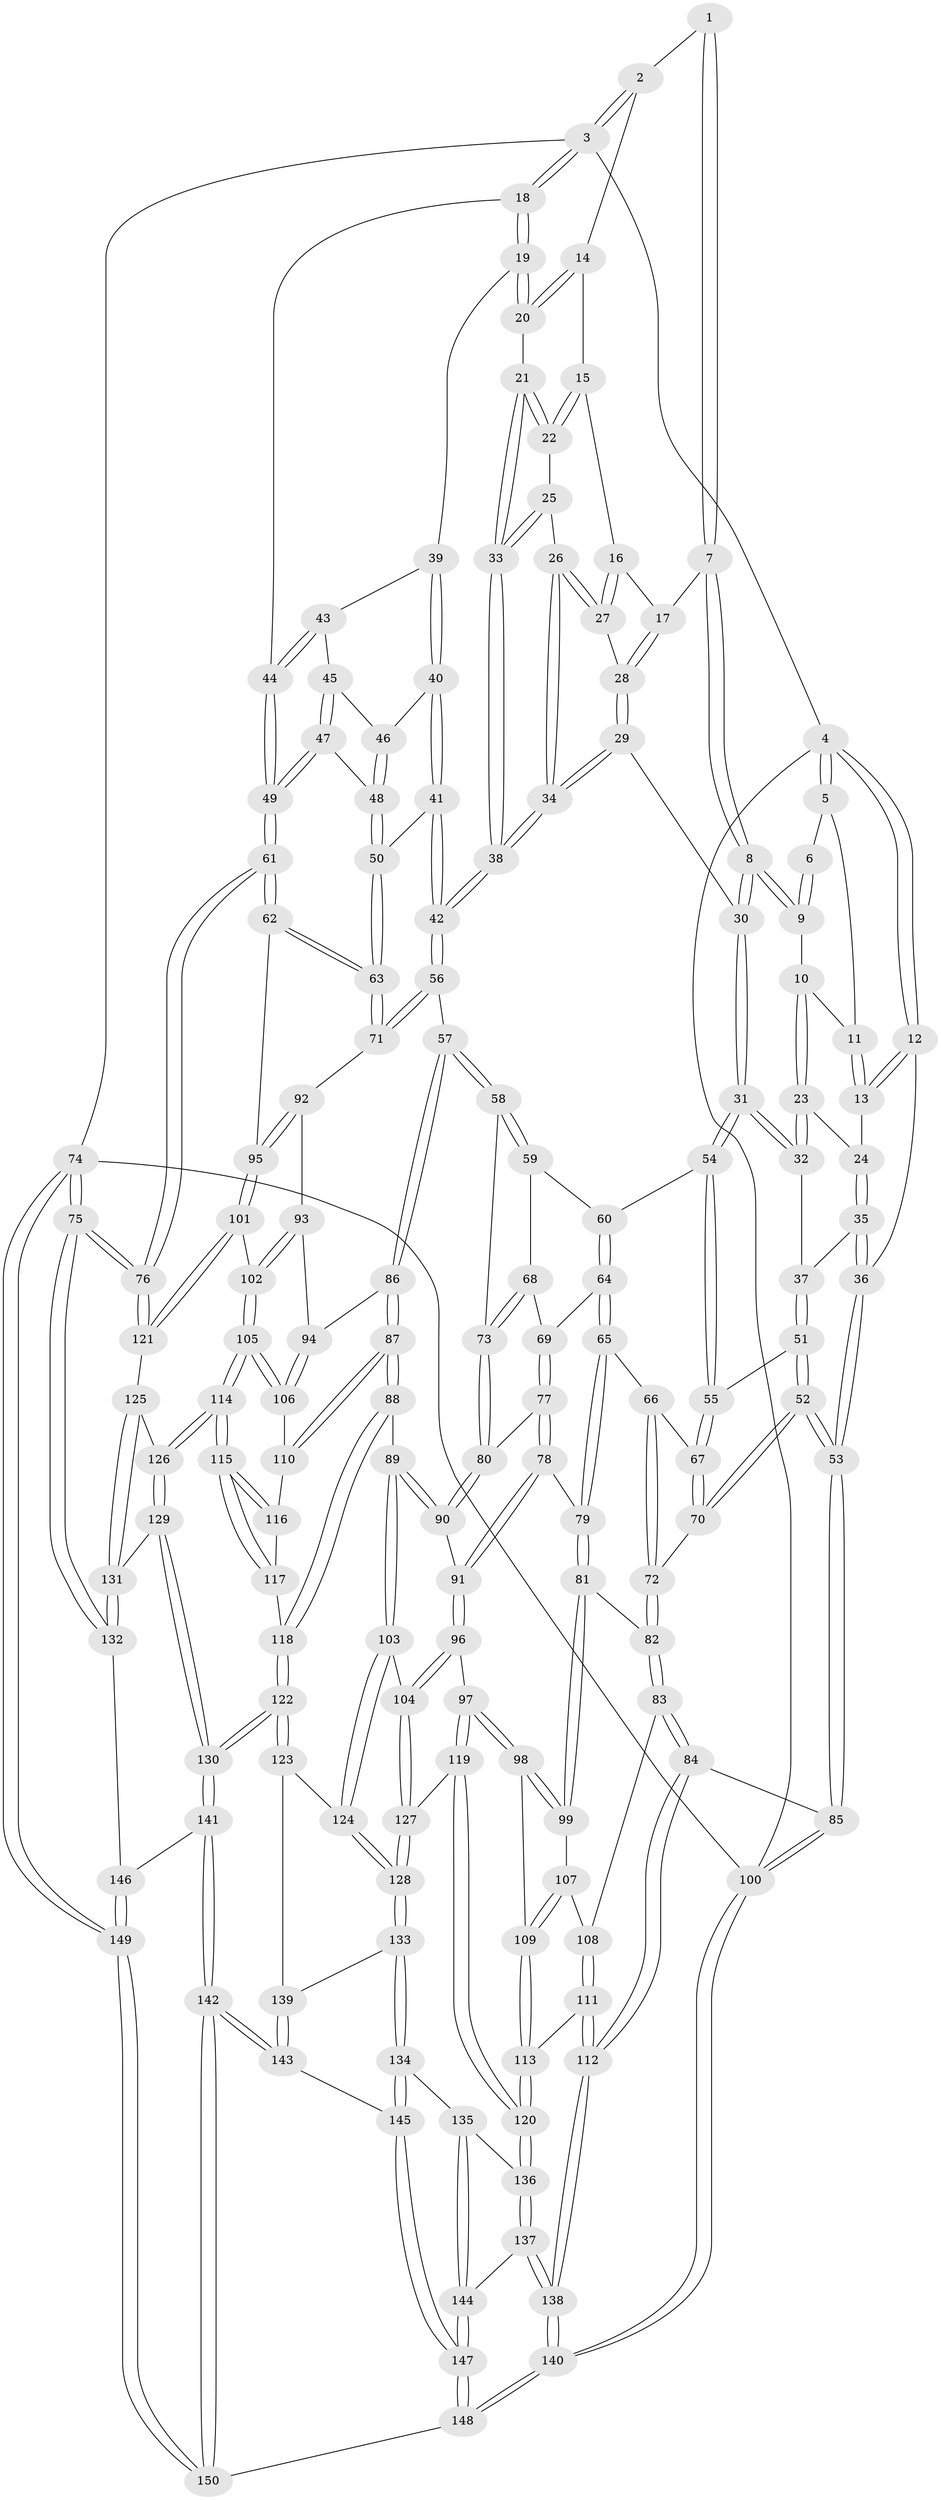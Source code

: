 // coarse degree distribution, {4: 0.35555555555555557, 5: 0.4222222222222222, 3: 0.1, 7: 0.03333333333333333, 6: 0.07777777777777778, 8: 0.011111111111111112}
// Generated by graph-tools (version 1.1) at 2025/06/03/04/25 22:06:28]
// undirected, 150 vertices, 372 edges
graph export_dot {
graph [start="1"]
  node [color=gray90,style=filled];
  1 [pos="+0.4769144413442935+0"];
  2 [pos="+0.7132436437065051+0"];
  3 [pos="+1+0"];
  4 [pos="+0+0"];
  5 [pos="+0.21521868737241043+0"];
  6 [pos="+0.28550109622124287+0"];
  7 [pos="+0.4499279301295402+0.046026771030820694"];
  8 [pos="+0.38810769040074944+0.1139773827581657"];
  9 [pos="+0.3354712313482054+0.055610259226233374"];
  10 [pos="+0.2678107161206069+0.06672835307076908"];
  11 [pos="+0.20808033584696983+0.01411822224518756"];
  12 [pos="+0+0"];
  13 [pos="+0.15911956674613345+0.09472477408991949"];
  14 [pos="+0.7131125542010388+0"];
  15 [pos="+0.6654756661163098+0"];
  16 [pos="+0.568645558709973+0.05034032319634297"];
  17 [pos="+0.5279021469275346+0.06822131273780076"];
  18 [pos="+1+0"];
  19 [pos="+0.8156773547122437+0.1418476788790403"];
  20 [pos="+0.8139426677159688+0.14101618921416803"];
  21 [pos="+0.7667931658226993+0.15035312983906488"];
  22 [pos="+0.6750240343952085+0.07571253346697537"];
  23 [pos="+0.2292235078643991+0.13548172317534793"];
  24 [pos="+0.16787885395897018+0.1275218560270935"];
  25 [pos="+0.6431451340344531+0.13850370704125842"];
  26 [pos="+0.6242763474159599+0.1541431310313369"];
  27 [pos="+0.5905254843938854+0.13539955926394076"];
  28 [pos="+0.5208997564241032+0.14633918837985574"];
  29 [pos="+0.4601221551513399+0.20966463873341673"];
  30 [pos="+0.3887122783988293+0.2130468640121385"];
  31 [pos="+0.38000812111243143+0.22226883007572262"];
  32 [pos="+0.33240278938371304+0.21502511627322876"];
  33 [pos="+0.7322983539693793+0.18189509050329283"];
  34 [pos="+0.6144230360853276+0.2774102305297428"];
  35 [pos="+0.10022864601525161+0.22717539902273096"];
  36 [pos="+0+0.2902201765804305"];
  37 [pos="+0.17805938969951443+0.26961179697657583"];
  38 [pos="+0.6645575577206615+0.3443205525605483"];
  39 [pos="+0.8453956398239408+0.19600701615026833"];
  40 [pos="+0.7925634460344063+0.27856047803586653"];
  41 [pos="+0.6966702170388315+0.3499036348275648"];
  42 [pos="+0.668792348278894+0.35631508395022193"];
  43 [pos="+0.9214329541180789+0.22464977858493315"];
  44 [pos="+1+0.11088784026179632"];
  45 [pos="+0.9071247078218522+0.27190391899957944"];
  46 [pos="+0.8487864691613608+0.29526486925056145"];
  47 [pos="+0.9107794923679008+0.3484458604827412"];
  48 [pos="+0.8845950471527106+0.37311402162976526"];
  49 [pos="+1+0.33815488703036883"];
  50 [pos="+0.8760524005501648+0.38531067018968546"];
  51 [pos="+0.20363185541268358+0.3610101073032364"];
  52 [pos="+0+0.4160685401386764"];
  53 [pos="+0+0.3841853256305616"];
  54 [pos="+0.3776114400124223+0.31113219606297055"];
  55 [pos="+0.24525794007587184+0.400220703712252"];
  56 [pos="+0.6397303649393463+0.43107629618901133"];
  57 [pos="+0.6244718059803417+0.43636565925799065"];
  58 [pos="+0.5959047618216604+0.4393656724210174"];
  59 [pos="+0.4187669529039905+0.3671074220733492"];
  60 [pos="+0.4094797645784895+0.35711452125414833"];
  61 [pos="+1+0.5230212213920363"];
  62 [pos="+0.9322746985217113+0.5312705331876998"];
  63 [pos="+0.9195865245078009+0.5176628052884932"];
  64 [pos="+0.3201699650107957+0.4731332239944838"];
  65 [pos="+0.2697684547446529+0.47466592419922754"];
  66 [pos="+0.2522445811222838+0.45051684708580775"];
  67 [pos="+0.24514794457606806+0.4013861344733453"];
  68 [pos="+0.39318715149230865+0.4882625167038672"];
  69 [pos="+0.38939997065667464+0.4943574172582092"];
  70 [pos="+0.08167684737703294+0.46182732348029826"];
  71 [pos="+0.6535524162452933+0.44823818087116846"];
  72 [pos="+0.14560569090160236+0.5121528954738213"];
  73 [pos="+0.552983024684796+0.47251781040487517"];
  74 [pos="+1+1"];
  75 [pos="+1+0.8165511847459758"];
  76 [pos="+1+0.7047480473029795"];
  77 [pos="+0.3935469638813999+0.5257669932275472"];
  78 [pos="+0.36580959158984566+0.5720535422883111"];
  79 [pos="+0.2741604109859846+0.5560969086846848"];
  80 [pos="+0.4837959190134296+0.5468559581886816"];
  81 [pos="+0.24858708841605753+0.5873198354491415"];
  82 [pos="+0.15658034275763477+0.5638851098390352"];
  83 [pos="+0.09395359925966813+0.6341765215575895"];
  84 [pos="+0+0.6030180957997358"];
  85 [pos="+0+0.6024413300998999"];
  86 [pos="+0.5492680570906973+0.6514732949094991"];
  87 [pos="+0.5292851447770983+0.6770365461503269"];
  88 [pos="+0.5150606799622282+0.6817953458535738"];
  89 [pos="+0.5020678105181285+0.6798921174174192"];
  90 [pos="+0.47791421557468355+0.5973114518008461"];
  91 [pos="+0.3717972599616423+0.5864261109153628"];
  92 [pos="+0.6789608182989847+0.5181874600666381"];
  93 [pos="+0.6672498460888076+0.5846220563916787"];
  94 [pos="+0.6490734010265784+0.6179294387822496"];
  95 [pos="+0.8370069349330046+0.6556146320487335"];
  96 [pos="+0.37391339228444936+0.7060828529515418"];
  97 [pos="+0.31355241276886014+0.7051902015477354"];
  98 [pos="+0.28982658267958267+0.6910460377312114"];
  99 [pos="+0.24961997099461092+0.604358026553404"];
  100 [pos="+0+1"];
  101 [pos="+0.8355050572451479+0.6646062519882668"];
  102 [pos="+0.7380030334934354+0.7057117412755153"];
  103 [pos="+0.4107266840759219+0.7223876464499952"];
  104 [pos="+0.4000896490269263+0.7215254514167319"];
  105 [pos="+0.7153337721424875+0.7233673433906852"];
  106 [pos="+0.6523490136711041+0.689797885982464"];
  107 [pos="+0.16935254969583696+0.6657530714764628"];
  108 [pos="+0.11036900154576369+0.6522308948050435"];
  109 [pos="+0.20984722336476755+0.7139850706691946"];
  110 [pos="+0.5964554225338325+0.6988133927350141"];
  111 [pos="+0.13036868052194717+0.8021902115289675"];
  112 [pos="+0.10442236912642504+0.8158167156869204"];
  113 [pos="+0.15796942871817216+0.8013704080823112"];
  114 [pos="+0.6946433570987615+0.7995102426887586"];
  115 [pos="+0.6884918417598076+0.7971478009807857"];
  116 [pos="+0.6093165984090514+0.7377341927556694"];
  117 [pos="+0.5913169678243985+0.780874238219823"];
  118 [pos="+0.5550830092128708+0.7932742640497734"];
  119 [pos="+0.2549698745184104+0.8181424208139115"];
  120 [pos="+0.22786590261388953+0.8366085558128353"];
  121 [pos="+0.8720751086481229+0.726425704186924"];
  122 [pos="+0.5406293495692903+0.8553700581596849"];
  123 [pos="+0.4758853892426636+0.8385827405139837"];
  124 [pos="+0.46331431115709276+0.8234300751395388"];
  125 [pos="+0.8722431064399542+0.750772076358612"];
  126 [pos="+0.6986451065023065+0.8217592799127811"];
  127 [pos="+0.3544108548843995+0.8320492866433045"];
  128 [pos="+0.3621615246471684+0.8614380551268908"];
  129 [pos="+0.699500624783583+0.8421300427071697"];
  130 [pos="+0.6349920060299785+0.9900686146126301"];
  131 [pos="+0.8848571819953548+0.8418158733692211"];
  132 [pos="+0.8995339713692521+0.8651819541653926"];
  133 [pos="+0.36249250453460696+0.872324696037073"];
  134 [pos="+0.34356869809451496+0.923553657107725"];
  135 [pos="+0.2593978455983447+0.8696213284741708"];
  136 [pos="+0.22996775221842644+0.8447879212369324"];
  137 [pos="+0.21645240106977115+0.89044632836771"];
  138 [pos="+0+1"];
  139 [pos="+0.44414451849140957+0.8769429919053695"];
  140 [pos="+0+1"];
  141 [pos="+0.6350342551729758+0.9909172226707403"];
  142 [pos="+0.5973270435408822+1"];
  143 [pos="+0.43616378230320924+0.9701081654155034"];
  144 [pos="+0.2651027650016943+0.9618213568807842"];
  145 [pos="+0.3437004681191143+0.9243632497283658"];
  146 [pos="+0.8887144125344718+0.9055894050092679"];
  147 [pos="+0.2826420595652309+0.9989271084913649"];
  148 [pos="+0.14025418197663508+1"];
  149 [pos="+1+1"];
  150 [pos="+0.5990501534419996+1"];
  1 -- 2;
  1 -- 7;
  1 -- 7;
  2 -- 3;
  2 -- 3;
  2 -- 14;
  3 -- 4;
  3 -- 18;
  3 -- 18;
  3 -- 74;
  4 -- 5;
  4 -- 5;
  4 -- 12;
  4 -- 12;
  4 -- 100;
  5 -- 6;
  5 -- 11;
  6 -- 9;
  6 -- 9;
  7 -- 8;
  7 -- 8;
  7 -- 17;
  8 -- 9;
  8 -- 9;
  8 -- 30;
  8 -- 30;
  9 -- 10;
  10 -- 11;
  10 -- 23;
  10 -- 23;
  11 -- 13;
  11 -- 13;
  12 -- 13;
  12 -- 13;
  12 -- 36;
  13 -- 24;
  14 -- 15;
  14 -- 20;
  14 -- 20;
  15 -- 16;
  15 -- 22;
  15 -- 22;
  16 -- 17;
  16 -- 27;
  16 -- 27;
  17 -- 28;
  17 -- 28;
  18 -- 19;
  18 -- 19;
  18 -- 44;
  19 -- 20;
  19 -- 20;
  19 -- 39;
  20 -- 21;
  21 -- 22;
  21 -- 22;
  21 -- 33;
  21 -- 33;
  22 -- 25;
  23 -- 24;
  23 -- 32;
  23 -- 32;
  24 -- 35;
  24 -- 35;
  25 -- 26;
  25 -- 33;
  25 -- 33;
  26 -- 27;
  26 -- 27;
  26 -- 34;
  26 -- 34;
  27 -- 28;
  28 -- 29;
  28 -- 29;
  29 -- 30;
  29 -- 34;
  29 -- 34;
  30 -- 31;
  30 -- 31;
  31 -- 32;
  31 -- 32;
  31 -- 54;
  31 -- 54;
  32 -- 37;
  33 -- 38;
  33 -- 38;
  34 -- 38;
  34 -- 38;
  35 -- 36;
  35 -- 36;
  35 -- 37;
  36 -- 53;
  36 -- 53;
  37 -- 51;
  37 -- 51;
  38 -- 42;
  38 -- 42;
  39 -- 40;
  39 -- 40;
  39 -- 43;
  40 -- 41;
  40 -- 41;
  40 -- 46;
  41 -- 42;
  41 -- 42;
  41 -- 50;
  42 -- 56;
  42 -- 56;
  43 -- 44;
  43 -- 44;
  43 -- 45;
  44 -- 49;
  44 -- 49;
  45 -- 46;
  45 -- 47;
  45 -- 47;
  46 -- 48;
  46 -- 48;
  47 -- 48;
  47 -- 49;
  47 -- 49;
  48 -- 50;
  48 -- 50;
  49 -- 61;
  49 -- 61;
  50 -- 63;
  50 -- 63;
  51 -- 52;
  51 -- 52;
  51 -- 55;
  52 -- 53;
  52 -- 53;
  52 -- 70;
  52 -- 70;
  53 -- 85;
  53 -- 85;
  54 -- 55;
  54 -- 55;
  54 -- 60;
  55 -- 67;
  55 -- 67;
  56 -- 57;
  56 -- 71;
  56 -- 71;
  57 -- 58;
  57 -- 58;
  57 -- 86;
  57 -- 86;
  58 -- 59;
  58 -- 59;
  58 -- 73;
  59 -- 60;
  59 -- 68;
  60 -- 64;
  60 -- 64;
  61 -- 62;
  61 -- 62;
  61 -- 76;
  61 -- 76;
  62 -- 63;
  62 -- 63;
  62 -- 95;
  63 -- 71;
  63 -- 71;
  64 -- 65;
  64 -- 65;
  64 -- 69;
  65 -- 66;
  65 -- 79;
  65 -- 79;
  66 -- 67;
  66 -- 72;
  66 -- 72;
  67 -- 70;
  67 -- 70;
  68 -- 69;
  68 -- 73;
  68 -- 73;
  69 -- 77;
  69 -- 77;
  70 -- 72;
  71 -- 92;
  72 -- 82;
  72 -- 82;
  73 -- 80;
  73 -- 80;
  74 -- 75;
  74 -- 75;
  74 -- 149;
  74 -- 149;
  74 -- 100;
  75 -- 76;
  75 -- 76;
  75 -- 132;
  75 -- 132;
  76 -- 121;
  76 -- 121;
  77 -- 78;
  77 -- 78;
  77 -- 80;
  78 -- 79;
  78 -- 91;
  78 -- 91;
  79 -- 81;
  79 -- 81;
  80 -- 90;
  80 -- 90;
  81 -- 82;
  81 -- 99;
  81 -- 99;
  82 -- 83;
  82 -- 83;
  83 -- 84;
  83 -- 84;
  83 -- 108;
  84 -- 85;
  84 -- 112;
  84 -- 112;
  85 -- 100;
  85 -- 100;
  86 -- 87;
  86 -- 87;
  86 -- 94;
  87 -- 88;
  87 -- 88;
  87 -- 110;
  87 -- 110;
  88 -- 89;
  88 -- 118;
  88 -- 118;
  89 -- 90;
  89 -- 90;
  89 -- 103;
  89 -- 103;
  90 -- 91;
  91 -- 96;
  91 -- 96;
  92 -- 93;
  92 -- 95;
  92 -- 95;
  93 -- 94;
  93 -- 102;
  93 -- 102;
  94 -- 106;
  94 -- 106;
  95 -- 101;
  95 -- 101;
  96 -- 97;
  96 -- 104;
  96 -- 104;
  97 -- 98;
  97 -- 98;
  97 -- 119;
  97 -- 119;
  98 -- 99;
  98 -- 99;
  98 -- 109;
  99 -- 107;
  100 -- 140;
  100 -- 140;
  101 -- 102;
  101 -- 121;
  101 -- 121;
  102 -- 105;
  102 -- 105;
  103 -- 104;
  103 -- 124;
  103 -- 124;
  104 -- 127;
  104 -- 127;
  105 -- 106;
  105 -- 106;
  105 -- 114;
  105 -- 114;
  106 -- 110;
  107 -- 108;
  107 -- 109;
  107 -- 109;
  108 -- 111;
  108 -- 111;
  109 -- 113;
  109 -- 113;
  110 -- 116;
  111 -- 112;
  111 -- 112;
  111 -- 113;
  112 -- 138;
  112 -- 138;
  113 -- 120;
  113 -- 120;
  114 -- 115;
  114 -- 115;
  114 -- 126;
  114 -- 126;
  115 -- 116;
  115 -- 116;
  115 -- 117;
  115 -- 117;
  116 -- 117;
  117 -- 118;
  118 -- 122;
  118 -- 122;
  119 -- 120;
  119 -- 120;
  119 -- 127;
  120 -- 136;
  120 -- 136;
  121 -- 125;
  122 -- 123;
  122 -- 123;
  122 -- 130;
  122 -- 130;
  123 -- 124;
  123 -- 139;
  124 -- 128;
  124 -- 128;
  125 -- 126;
  125 -- 131;
  125 -- 131;
  126 -- 129;
  126 -- 129;
  127 -- 128;
  127 -- 128;
  128 -- 133;
  128 -- 133;
  129 -- 130;
  129 -- 130;
  129 -- 131;
  130 -- 141;
  130 -- 141;
  131 -- 132;
  131 -- 132;
  132 -- 146;
  133 -- 134;
  133 -- 134;
  133 -- 139;
  134 -- 135;
  134 -- 145;
  134 -- 145;
  135 -- 136;
  135 -- 144;
  135 -- 144;
  136 -- 137;
  136 -- 137;
  137 -- 138;
  137 -- 138;
  137 -- 144;
  138 -- 140;
  138 -- 140;
  139 -- 143;
  139 -- 143;
  140 -- 148;
  140 -- 148;
  141 -- 142;
  141 -- 142;
  141 -- 146;
  142 -- 143;
  142 -- 143;
  142 -- 150;
  142 -- 150;
  143 -- 145;
  144 -- 147;
  144 -- 147;
  145 -- 147;
  145 -- 147;
  146 -- 149;
  146 -- 149;
  147 -- 148;
  147 -- 148;
  148 -- 150;
  149 -- 150;
  149 -- 150;
}
